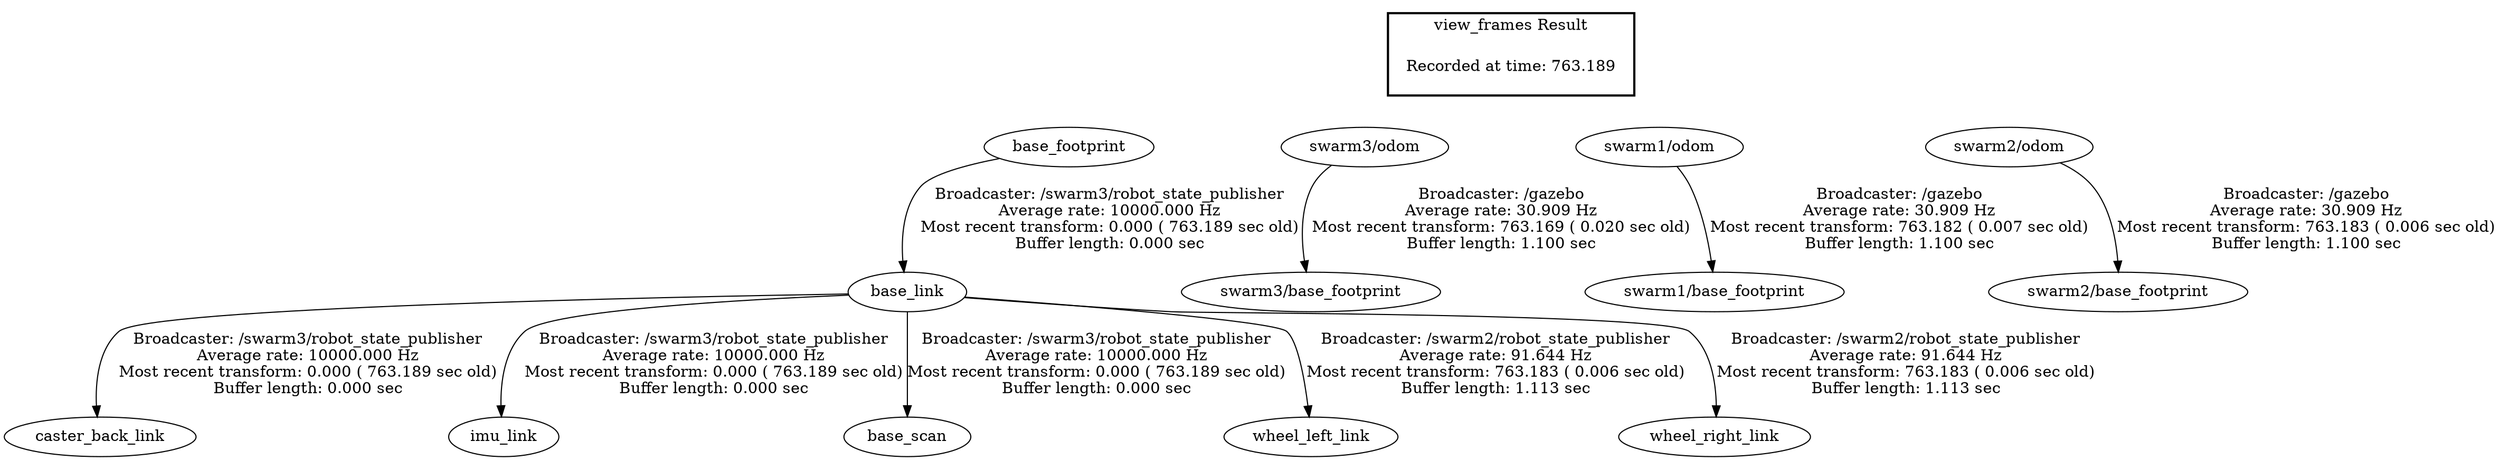 digraph G {
"base_footprint" -> "base_link"[label="Broadcaster: /swarm3/robot_state_publisher\nAverage rate: 10000.000 Hz\nMost recent transform: 0.000 ( 763.189 sec old)\nBuffer length: 0.000 sec\n"];
"base_link" -> "caster_back_link"[label="Broadcaster: /swarm3/robot_state_publisher\nAverage rate: 10000.000 Hz\nMost recent transform: 0.000 ( 763.189 sec old)\nBuffer length: 0.000 sec\n"];
"base_link" -> "imu_link"[label="Broadcaster: /swarm3/robot_state_publisher\nAverage rate: 10000.000 Hz\nMost recent transform: 0.000 ( 763.189 sec old)\nBuffer length: 0.000 sec\n"];
"base_link" -> "base_scan"[label="Broadcaster: /swarm3/robot_state_publisher\nAverage rate: 10000.000 Hz\nMost recent transform: 0.000 ( 763.189 sec old)\nBuffer length: 0.000 sec\n"];
"swarm3/odom" -> "swarm3/base_footprint"[label="Broadcaster: /gazebo\nAverage rate: 30.909 Hz\nMost recent transform: 763.169 ( 0.020 sec old)\nBuffer length: 1.100 sec\n"];
"base_link" -> "wheel_left_link"[label="Broadcaster: /swarm2/robot_state_publisher\nAverage rate: 91.644 Hz\nMost recent transform: 763.183 ( 0.006 sec old)\nBuffer length: 1.113 sec\n"];
"base_link" -> "wheel_right_link"[label="Broadcaster: /swarm2/robot_state_publisher\nAverage rate: 91.644 Hz\nMost recent transform: 763.183 ( 0.006 sec old)\nBuffer length: 1.113 sec\n"];
"swarm1/odom" -> "swarm1/base_footprint"[label="Broadcaster: /gazebo\nAverage rate: 30.909 Hz\nMost recent transform: 763.182 ( 0.007 sec old)\nBuffer length: 1.100 sec\n"];
"swarm2/odom" -> "swarm2/base_footprint"[label="Broadcaster: /gazebo\nAverage rate: 30.909 Hz\nMost recent transform: 763.183 ( 0.006 sec old)\nBuffer length: 1.100 sec\n"];
edge [style=invis];
 subgraph cluster_legend { style=bold; color=black; label ="view_frames Result";
"Recorded at time: 763.189"[ shape=plaintext ] ;
 }->"base_footprint";
edge [style=invis];
 subgraph cluster_legend { style=bold; color=black; label ="view_frames Result";
"Recorded at time: 763.189"[ shape=plaintext ] ;
 }->"swarm3/odom";
edge [style=invis];
 subgraph cluster_legend { style=bold; color=black; label ="view_frames Result";
"Recorded at time: 763.189"[ shape=plaintext ] ;
 }->"swarm1/odom";
edge [style=invis];
 subgraph cluster_legend { style=bold; color=black; label ="view_frames Result";
"Recorded at time: 763.189"[ shape=plaintext ] ;
 }->"swarm2/odom";
}